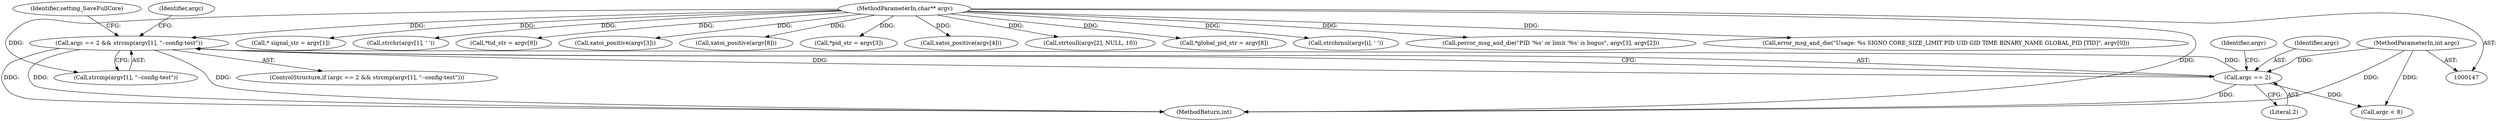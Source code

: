 digraph "0_abrt_3c1b60cfa62d39e5fff5a53a5bc53dae189e740e@API" {
"1000287" [label="(Call,argc == 2 && strcmp(argv[1], \"--config-test\"))"];
"1000288" [label="(Call,argc == 2)"];
"1000148" [label="(MethodParameterIn,int argc)"];
"1000149" [label="(MethodParameterIn,char** argv)"];
"1000341" [label="(Call,* signal_str = argv[1])"];
"1000291" [label="(Call,strcmp(argv[1], \"--config-test\"))"];
"1000149" [label="(MethodParameterIn,char** argv)"];
"1000311" [label="(Call,strchr(argv[1], ' '))"];
"1000293" [label="(Identifier,argv)"];
"1000447" [label="(Call,*tid_str = argv[9])"];
"1000286" [label="(ControlStructure,if (argc == 2 && strcmp(argv[1], \"--config-test\")))"];
"1000298" [label="(Identifier,setting_SaveFullCore)"];
"1000387" [label="(Call,xatoi_positive(argv[3]))"];
"1000437" [label="(Call,xatoi_positive(argv[8]))"];
"1000379" [label="(Call,*pid_str = argv[3])"];
"1000288" [label="(Call,argc == 2)"];
"1000394" [label="(Call,xatoi_positive(argv[4]))"];
"1000289" [label="(Identifier,argc)"];
"1000301" [label="(Call,argc < 8)"];
"1000287" [label="(Call,argc == 2 && strcmp(argv[1], \"--config-test\"))"];
"1000302" [label="(Identifier,argc)"];
"1000354" [label="(Call,strtoull(argv[2], NULL, 10))"];
"1000429" [label="(Call,*global_pid_str = argv[8])"];
"1000330" [label="(Call,strchrnul(argv[i], ' '))"];
"1000405" [label="(Call,perror_msg_and_die(\"PID '%s' or limit '%s' is bogus\", argv[3], argv[2]))"];
"1000148" [label="(MethodParameterIn,int argc)"];
"1000290" [label="(Literal,2)"];
"1000305" [label="(Call,error_msg_and_die(\"Usage: %s SIGNO CORE_SIZE_LIMIT PID UID GID TIME BINARY_NAME GLOBAL_PID [TID]\", argv[0]))"];
"1001445" [label="(MethodReturn,int)"];
"1000287" -> "1000286"  [label="AST: "];
"1000287" -> "1000288"  [label="CFG: "];
"1000287" -> "1000291"  [label="CFG: "];
"1000288" -> "1000287"  [label="AST: "];
"1000291" -> "1000287"  [label="AST: "];
"1000298" -> "1000287"  [label="CFG: "];
"1000302" -> "1000287"  [label="CFG: "];
"1000287" -> "1001445"  [label="DDG: "];
"1000287" -> "1001445"  [label="DDG: "];
"1000287" -> "1001445"  [label="DDG: "];
"1000288" -> "1000287"  [label="DDG: "];
"1000288" -> "1000287"  [label="DDG: "];
"1000149" -> "1000287"  [label="DDG: "];
"1000288" -> "1000290"  [label="CFG: "];
"1000289" -> "1000288"  [label="AST: "];
"1000290" -> "1000288"  [label="AST: "];
"1000293" -> "1000288"  [label="CFG: "];
"1000288" -> "1001445"  [label="DDG: "];
"1000148" -> "1000288"  [label="DDG: "];
"1000288" -> "1000301"  [label="DDG: "];
"1000148" -> "1000147"  [label="AST: "];
"1000148" -> "1001445"  [label="DDG: "];
"1000148" -> "1000301"  [label="DDG: "];
"1000149" -> "1000147"  [label="AST: "];
"1000149" -> "1001445"  [label="DDG: "];
"1000149" -> "1000291"  [label="DDG: "];
"1000149" -> "1000305"  [label="DDG: "];
"1000149" -> "1000311"  [label="DDG: "];
"1000149" -> "1000330"  [label="DDG: "];
"1000149" -> "1000341"  [label="DDG: "];
"1000149" -> "1000354"  [label="DDG: "];
"1000149" -> "1000379"  [label="DDG: "];
"1000149" -> "1000387"  [label="DDG: "];
"1000149" -> "1000394"  [label="DDG: "];
"1000149" -> "1000405"  [label="DDG: "];
"1000149" -> "1000429"  [label="DDG: "];
"1000149" -> "1000437"  [label="DDG: "];
"1000149" -> "1000447"  [label="DDG: "];
}
